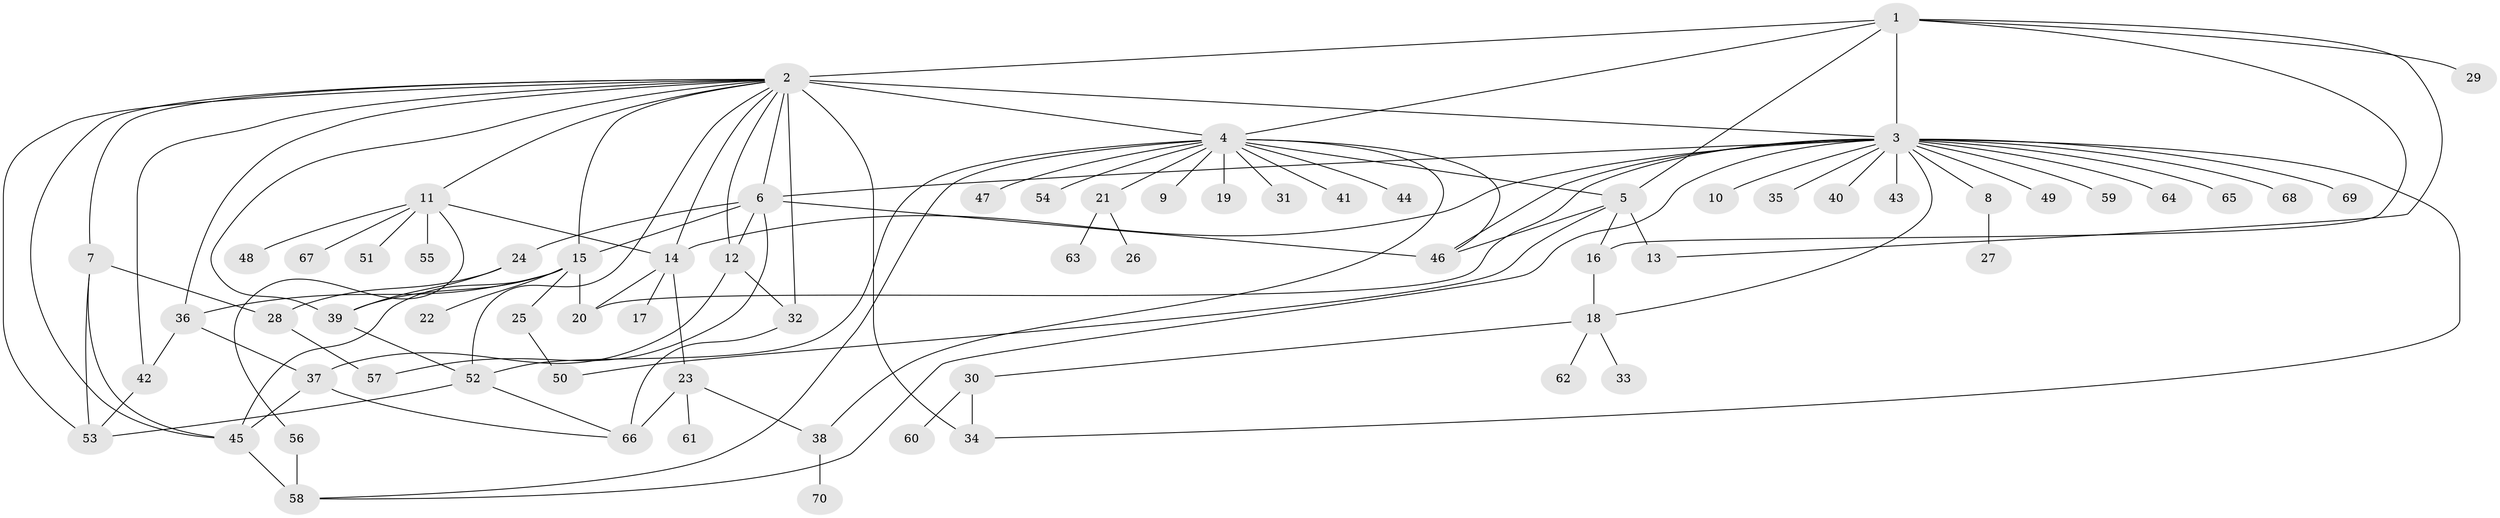 // original degree distribution, {8: 0.03597122302158273, 26: 0.007194244604316547, 22: 0.007194244604316547, 16: 0.014388489208633094, 11: 0.007194244604316547, 5: 0.050359712230215826, 3: 0.09352517985611511, 1: 0.5179856115107914, 2: 0.2158273381294964, 6: 0.007194244604316547, 4: 0.03597122302158273, 7: 0.007194244604316547}
// Generated by graph-tools (version 1.1) at 2025/35/03/09/25 02:35:41]
// undirected, 70 vertices, 111 edges
graph export_dot {
graph [start="1"]
  node [color=gray90,style=filled];
  1;
  2;
  3;
  4;
  5;
  6;
  7;
  8;
  9;
  10;
  11;
  12;
  13;
  14;
  15;
  16;
  17;
  18;
  19;
  20;
  21;
  22;
  23;
  24;
  25;
  26;
  27;
  28;
  29;
  30;
  31;
  32;
  33;
  34;
  35;
  36;
  37;
  38;
  39;
  40;
  41;
  42;
  43;
  44;
  45;
  46;
  47;
  48;
  49;
  50;
  51;
  52;
  53;
  54;
  55;
  56;
  57;
  58;
  59;
  60;
  61;
  62;
  63;
  64;
  65;
  66;
  67;
  68;
  69;
  70;
  1 -- 2 [weight=1.0];
  1 -- 3 [weight=1.0];
  1 -- 4 [weight=1.0];
  1 -- 5 [weight=1.0];
  1 -- 13 [weight=1.0];
  1 -- 16 [weight=1.0];
  1 -- 29 [weight=1.0];
  2 -- 3 [weight=1.0];
  2 -- 4 [weight=1.0];
  2 -- 6 [weight=1.0];
  2 -- 7 [weight=1.0];
  2 -- 11 [weight=1.0];
  2 -- 12 [weight=1.0];
  2 -- 14 [weight=1.0];
  2 -- 15 [weight=1.0];
  2 -- 32 [weight=1.0];
  2 -- 34 [weight=8.0];
  2 -- 36 [weight=1.0];
  2 -- 39 [weight=1.0];
  2 -- 42 [weight=1.0];
  2 -- 45 [weight=1.0];
  2 -- 52 [weight=1.0];
  2 -- 53 [weight=1.0];
  3 -- 6 [weight=1.0];
  3 -- 8 [weight=1.0];
  3 -- 10 [weight=1.0];
  3 -- 14 [weight=1.0];
  3 -- 18 [weight=1.0];
  3 -- 20 [weight=1.0];
  3 -- 34 [weight=1.0];
  3 -- 35 [weight=1.0];
  3 -- 40 [weight=1.0];
  3 -- 43 [weight=1.0];
  3 -- 46 [weight=1.0];
  3 -- 49 [weight=1.0];
  3 -- 58 [weight=1.0];
  3 -- 59 [weight=1.0];
  3 -- 64 [weight=1.0];
  3 -- 65 [weight=1.0];
  3 -- 68 [weight=1.0];
  3 -- 69 [weight=1.0];
  4 -- 5 [weight=1.0];
  4 -- 9 [weight=1.0];
  4 -- 19 [weight=1.0];
  4 -- 21 [weight=1.0];
  4 -- 31 [weight=1.0];
  4 -- 38 [weight=1.0];
  4 -- 41 [weight=1.0];
  4 -- 44 [weight=1.0];
  4 -- 46 [weight=1.0];
  4 -- 47 [weight=1.0];
  4 -- 52 [weight=1.0];
  4 -- 54 [weight=1.0];
  4 -- 58 [weight=1.0];
  5 -- 13 [weight=5.0];
  5 -- 16 [weight=1.0];
  5 -- 46 [weight=1.0];
  5 -- 50 [weight=1.0];
  6 -- 12 [weight=4.0];
  6 -- 15 [weight=1.0];
  6 -- 24 [weight=1.0];
  6 -- 46 [weight=1.0];
  6 -- 57 [weight=1.0];
  7 -- 28 [weight=1.0];
  7 -- 45 [weight=1.0];
  7 -- 53 [weight=1.0];
  8 -- 27 [weight=1.0];
  11 -- 14 [weight=1.0];
  11 -- 48 [weight=1.0];
  11 -- 51 [weight=1.0];
  11 -- 55 [weight=1.0];
  11 -- 56 [weight=1.0];
  11 -- 67 [weight=1.0];
  12 -- 32 [weight=1.0];
  12 -- 37 [weight=1.0];
  14 -- 17 [weight=1.0];
  14 -- 20 [weight=2.0];
  14 -- 23 [weight=1.0];
  15 -- 20 [weight=7.0];
  15 -- 22 [weight=1.0];
  15 -- 25 [weight=1.0];
  15 -- 36 [weight=2.0];
  15 -- 39 [weight=1.0];
  15 -- 45 [weight=1.0];
  16 -- 18 [weight=1.0];
  18 -- 30 [weight=1.0];
  18 -- 33 [weight=1.0];
  18 -- 62 [weight=1.0];
  21 -- 26 [weight=1.0];
  21 -- 63 [weight=1.0];
  23 -- 38 [weight=1.0];
  23 -- 61 [weight=2.0];
  23 -- 66 [weight=3.0];
  24 -- 28 [weight=1.0];
  24 -- 39 [weight=1.0];
  25 -- 50 [weight=1.0];
  28 -- 57 [weight=2.0];
  30 -- 34 [weight=1.0];
  30 -- 60 [weight=1.0];
  32 -- 66 [weight=1.0];
  36 -- 37 [weight=1.0];
  36 -- 42 [weight=1.0];
  37 -- 45 [weight=1.0];
  37 -- 66 [weight=1.0];
  38 -- 70 [weight=1.0];
  39 -- 52 [weight=1.0];
  42 -- 53 [weight=1.0];
  45 -- 58 [weight=2.0];
  52 -- 53 [weight=1.0];
  52 -- 66 [weight=1.0];
  56 -- 58 [weight=1.0];
}

